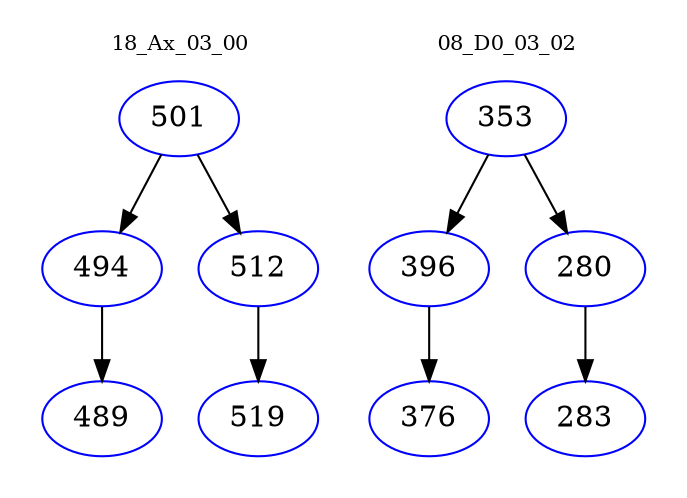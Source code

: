 digraph{
subgraph cluster_0 {
color = white
label = "18_Ax_03_00";
fontsize=10;
T0_501 [label="501", color="blue"]
T0_501 -> T0_494 [color="black"]
T0_494 [label="494", color="blue"]
T0_494 -> T0_489 [color="black"]
T0_489 [label="489", color="blue"]
T0_501 -> T0_512 [color="black"]
T0_512 [label="512", color="blue"]
T0_512 -> T0_519 [color="black"]
T0_519 [label="519", color="blue"]
}
subgraph cluster_1 {
color = white
label = "08_D0_03_02";
fontsize=10;
T1_353 [label="353", color="blue"]
T1_353 -> T1_396 [color="black"]
T1_396 [label="396", color="blue"]
T1_396 -> T1_376 [color="black"]
T1_376 [label="376", color="blue"]
T1_353 -> T1_280 [color="black"]
T1_280 [label="280", color="blue"]
T1_280 -> T1_283 [color="black"]
T1_283 [label="283", color="blue"]
}
}
